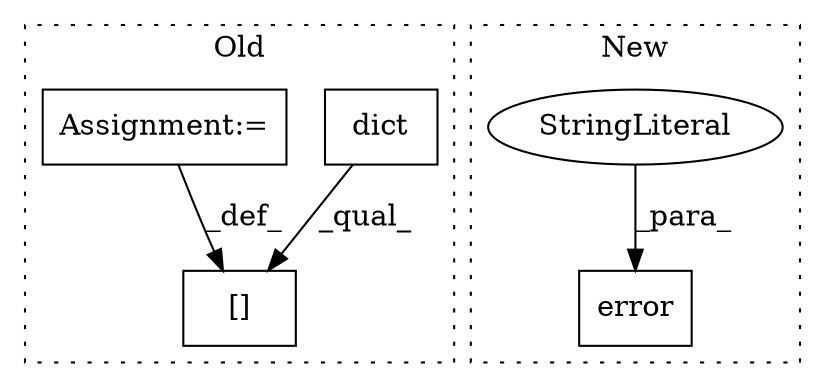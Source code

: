 digraph G {
subgraph cluster0 {
1 [label="dict" a="32" s="5760,5777" l="5,1" shape="box"];
4 [label="[]" a="2" s="5843,5861" l="11,1" shape="box"];
5 [label="Assignment:=" a="7" s="5862" l="1" shape="box"];
label = "Old";
style="dotted";
}
subgraph cluster1 {
2 [label="error" a="32" s="5557,5595" l="6,1" shape="box"];
3 [label="StringLiteral" a="45" s="5563" l="32" shape="ellipse"];
label = "New";
style="dotted";
}
1 -> 4 [label="_qual_"];
3 -> 2 [label="_para_"];
5 -> 4 [label="_def_"];
}